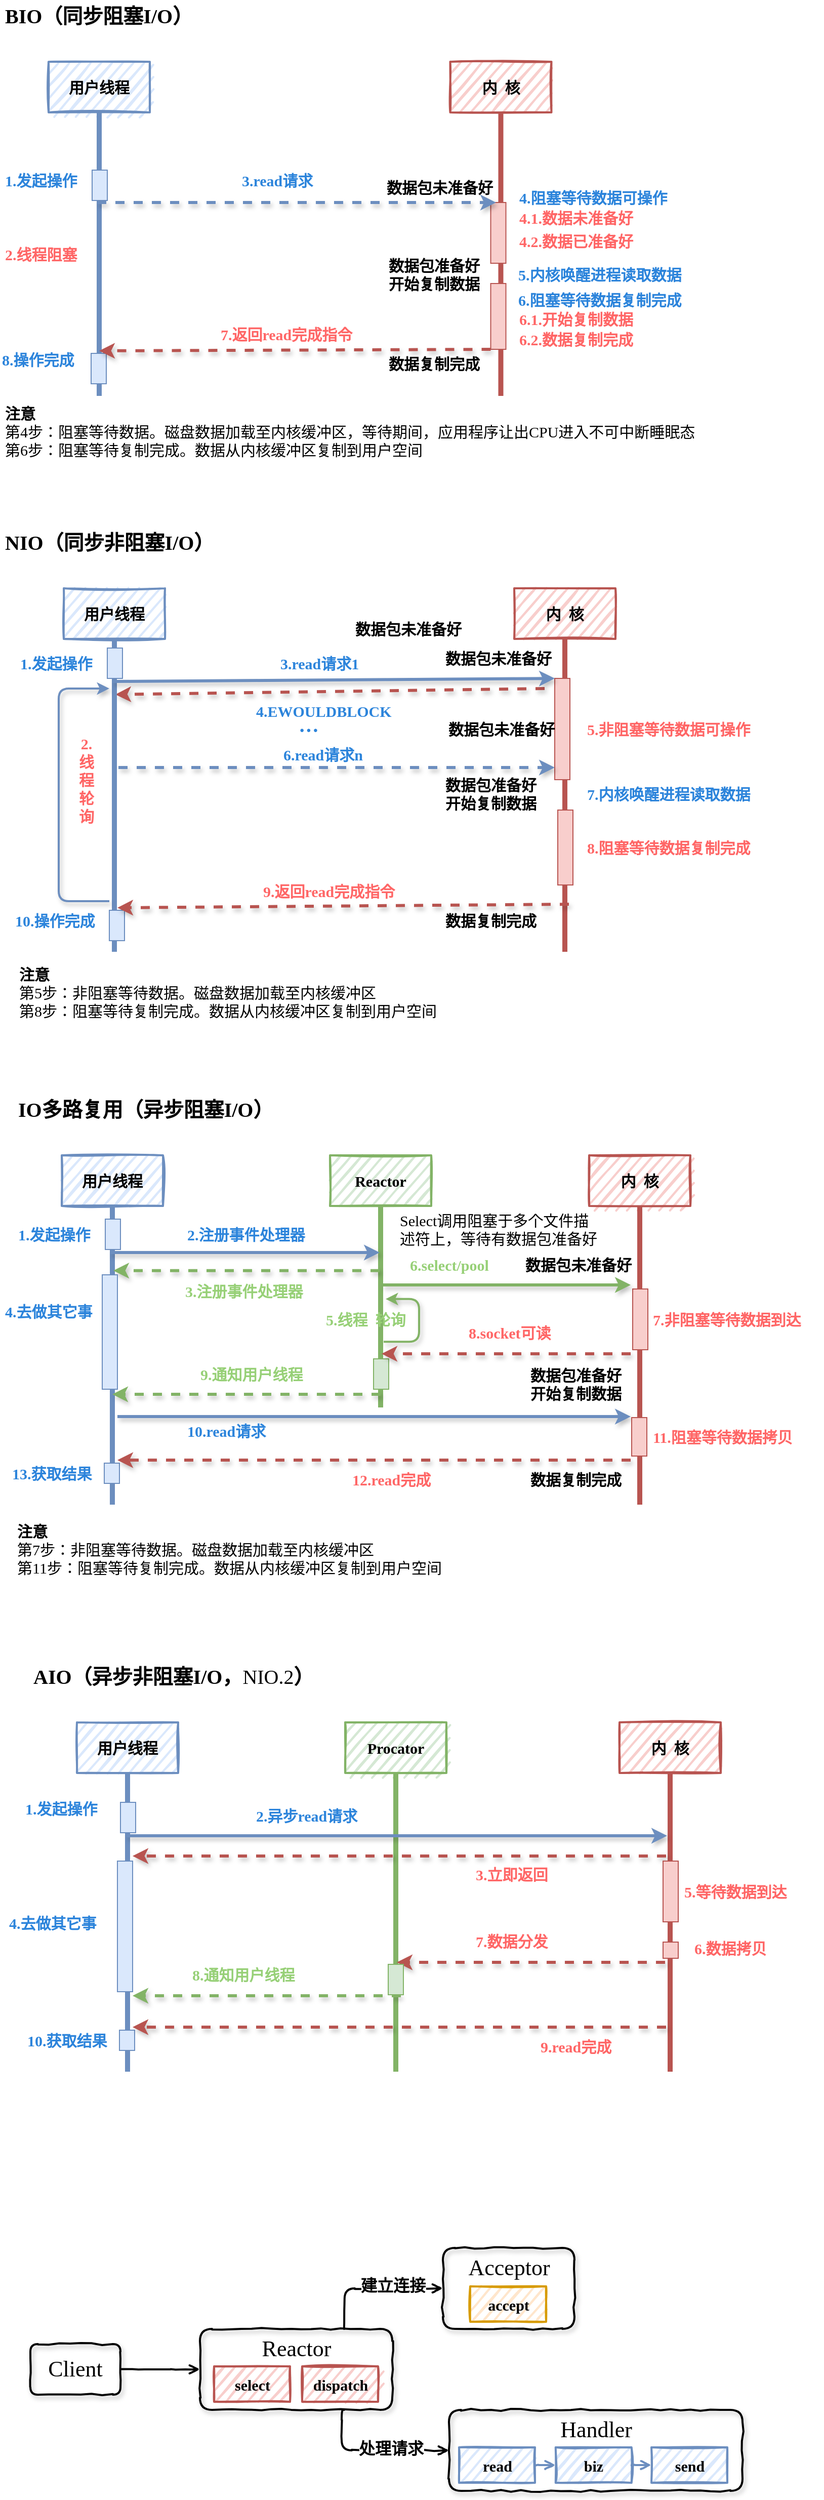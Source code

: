 <mxfile version="13.9.9" type="device"><diagram id="Cq_gNLRy-bl6J_tDuZPr" name="第 1 页"><mxGraphModel dx="1422" dy="822" grid="1" gridSize="10" guides="1" tooltips="1" connect="1" arrows="1" fold="1" page="1" pageScale="1" pageWidth="827" pageHeight="1169" math="0" shadow="0"><root><mxCell id="0"/><mxCell id="1" parent="0"/><mxCell id="unpY3wu0v5UBaiN2TQlh-24" value="Reactor" style="rounded=1;whiteSpace=wrap;html=1;shadow=1;labelBackgroundColor=none;comic=1;strokeWidth=2;fontFamily=Comic Sans MS;fontSize=22;verticalAlign=top;fillColor=none;" vertex="1" parent="1"><mxGeometry x="207.5" y="2340" width="190" height="80" as="geometry"/></mxCell><mxCell id="EQpKi8PujnHJKtlOPX6t-1" value="" style="group" parent="1" vertex="1" connectable="0"><mxGeometry x="13" y="1680" width="791" height="406" as="geometry"/></mxCell><mxCell id="EQpKi8PujnHJKtlOPX6t-2" value="&lt;b style=&quot;font-size: 15px&quot;&gt;用户线程&lt;/b&gt;" style="whiteSpace=wrap;html=1;fontFamily=Comic Sans MS;fontSize=15;strokeWidth=2;fillColor=#dae8fc;sketch=1;fillWeight=2;hachureGap=8;fillStyle=auto;strokeColor=#6c8ebf;" parent="EQpKi8PujnHJKtlOPX6t-1" vertex="1"><mxGeometry x="73" y="61" width="100" height="50" as="geometry"/></mxCell><mxCell id="EQpKi8PujnHJKtlOPX6t-3" value="&lt;b style=&quot;font-size: 15px&quot;&gt;Procator&lt;/b&gt;" style="whiteSpace=wrap;html=1;fontFamily=Comic Sans MS;fontSize=15;strokeWidth=2;fillColor=#d5e8d4;sketch=1;fillWeight=2;hachureGap=8;fillStyle=auto;strokeColor=#82b366;" parent="EQpKi8PujnHJKtlOPX6t-1" vertex="1"><mxGeometry x="338" y="61" width="100" height="50" as="geometry"/></mxCell><mxCell id="EQpKi8PujnHJKtlOPX6t-4" value="" style="line;strokeWidth=5;direction=south;html=1;labelBackgroundColor=none;fillColor=#dae8fc;fontFamily=Comic Sans MS;fontSize=17;align=left;strokeColor=#6c8ebf;" parent="EQpKi8PujnHJKtlOPX6t-1" vertex="1"><mxGeometry x="118" y="111" width="10" height="295" as="geometry"/></mxCell><mxCell id="EQpKi8PujnHJKtlOPX6t-5" value="" style="line;strokeWidth=5;direction=south;html=1;labelBackgroundColor=none;fillColor=#d5e8d4;fontFamily=Comic Sans MS;fontSize=17;align=left;strokeColor=#82b366;" parent="EQpKi8PujnHJKtlOPX6t-1" vertex="1"><mxGeometry x="383" y="111" width="10" height="295" as="geometry"/></mxCell><mxCell id="EQpKi8PujnHJKtlOPX6t-6" value="" style="rounded=0;whiteSpace=wrap;html=1;labelBackgroundColor=none;fillColor=#dae8fc;fontFamily=Lucida Console;fontSize=17;align=center;strokeColor=#6c8ebf;fontStyle=1" parent="EQpKi8PujnHJKtlOPX6t-1" vertex="1"><mxGeometry x="115" y="365" width="15" height="20" as="geometry"/></mxCell><mxCell id="EQpKi8PujnHJKtlOPX6t-7" value="2.异步read请求" style="text;html=1;align=left;verticalAlign=middle;resizable=0;points=[];autosize=1;fontSize=15;fontFamily=Comic Sans MS;fontStyle=1;rotation=0;fontColor=#2C84DB;" parent="EQpKi8PujnHJKtlOPX6t-1" vertex="1"><mxGeometry x="248" y="143" width="120" height="20" as="geometry"/></mxCell><mxCell id="EQpKi8PujnHJKtlOPX6t-8" value="9.read完成" style="text;html=1;align=left;verticalAlign=middle;resizable=0;points=[];autosize=1;fontSize=15;fontFamily=Comic Sans MS;fontStyle=1;rotation=0;fontColor=#FF6666;" parent="EQpKi8PujnHJKtlOPX6t-1" vertex="1"><mxGeometry x="529" y="371" width="90" height="20" as="geometry"/></mxCell><mxCell id="EQpKi8PujnHJKtlOPX6t-9" value="10.获取结果" style="text;html=1;align=left;verticalAlign=middle;resizable=0;points=[];autosize=1;fontSize=15;fontFamily=Comic Sans MS;fontStyle=1;rotation=0;fontColor=#2C84DB;" parent="EQpKi8PujnHJKtlOPX6t-1" vertex="1"><mxGeometry x="22" y="365" width="100" height="20" as="geometry"/></mxCell><mxCell id="EQpKi8PujnHJKtlOPX6t-10" value="AIO（异步非阻塞I/O，&lt;span style=&quot;font-weight: normal&quot;&gt;NIO.2&lt;/span&gt;）" style="text;html=1;align=left;verticalAlign=middle;resizable=0;points=[];autosize=1;fontSize=20;fontFamily=Comic Sans MS;fontStyle=1;rotation=0;" parent="EQpKi8PujnHJKtlOPX6t-1" vertex="1"><mxGeometry x="28" width="310" height="30" as="geometry"/></mxCell><mxCell id="EQpKi8PujnHJKtlOPX6t-11" value="&lt;b style=&quot;font-size: 15px&quot;&gt;内&amp;nbsp; 核&lt;/b&gt;" style="whiteSpace=wrap;html=1;fontFamily=Comic Sans MS;fontSize=15;strokeWidth=2;fillColor=#f8cecc;sketch=1;fillWeight=2;hachureGap=8;fillStyle=auto;strokeColor=#b85450;" parent="EQpKi8PujnHJKtlOPX6t-1" vertex="1"><mxGeometry x="609" y="61" width="100" height="50" as="geometry"/></mxCell><mxCell id="EQpKi8PujnHJKtlOPX6t-12" value="" style="line;strokeWidth=5;direction=south;html=1;labelBackgroundColor=none;fillColor=#f8cecc;fontFamily=Comic Sans MS;fontSize=17;align=left;strokeColor=#b85450;" parent="EQpKi8PujnHJKtlOPX6t-1" vertex="1"><mxGeometry x="654" y="111" width="10" height="295" as="geometry"/></mxCell><mxCell id="EQpKi8PujnHJKtlOPX6t-13" value="" style="endArrow=classic;html=1;shadow=1;dashed=1;strokeWidth=3;fontFamily=Lucida Console;fontSize=17;fontColor=#97D077;entryX=0.75;entryY=0.5;entryDx=0;entryDy=0;entryPerimeter=0;fillColor=#f8cecc;strokeColor=#b85450;align=center;fontStyle=1" parent="EQpKi8PujnHJKtlOPX6t-1" edge="1"><mxGeometry width="50" height="50" relative="1" as="geometry"><mxPoint x="655" y="362" as="sourcePoint"/><mxPoint x="128" y="362" as="targetPoint"/></mxGeometry></mxCell><mxCell id="EQpKi8PujnHJKtlOPX6t-14" value="6.数据拷贝" style="text;html=1;align=left;verticalAlign=middle;resizable=0;points=[];autosize=1;fontSize=15;fontFamily=Comic Sans MS;fontStyle=1;rotation=0;fontColor=#FF6666;" parent="EQpKi8PujnHJKtlOPX6t-1" vertex="1"><mxGeometry x="681" y="274" width="90" height="20" as="geometry"/></mxCell><mxCell id="EQpKi8PujnHJKtlOPX6t-15" value="" style="rounded=0;whiteSpace=wrap;html=1;labelBackgroundColor=none;fillColor=#dae8fc;fontFamily=Lucida Console;fontSize=17;align=center;strokeColor=#6c8ebf;fontStyle=1" parent="EQpKi8PujnHJKtlOPX6t-1" vertex="1"><mxGeometry x="113" y="198" width="15" height="129" as="geometry"/></mxCell><mxCell id="EQpKi8PujnHJKtlOPX6t-16" value="4.去做其它事" style="text;html=1;align=left;verticalAlign=middle;resizable=0;points=[];autosize=1;fontSize=15;fontFamily=Comic Sans MS;fontStyle=1;rotation=0;fontColor=#2C84DB;" parent="EQpKi8PujnHJKtlOPX6t-1" vertex="1"><mxGeometry x="4" y="248.5" width="110" height="20" as="geometry"/></mxCell><mxCell id="EQpKi8PujnHJKtlOPX6t-17" value="" style="endArrow=classic;html=1;shadow=1;strokeWidth=3;fontFamily=Lucida Console;fontSize=17;fontColor=#97D077;fillColor=#dae8fc;strokeColor=#6c8ebf;align=center;fontStyle=1" parent="EQpKi8PujnHJKtlOPX6t-1" edge="1"><mxGeometry width="50" height="50" relative="1" as="geometry"><mxPoint x="122" y="173" as="sourcePoint"/><mxPoint x="656" y="173" as="targetPoint"/></mxGeometry></mxCell><mxCell id="EQpKi8PujnHJKtlOPX6t-18" value="" style="endArrow=classic;html=1;shadow=1;dashed=1;strokeWidth=3;fontFamily=Lucida Console;fontSize=17;fontColor=#97D077;entryX=0.75;entryY=0.5;entryDx=0;entryDy=0;entryPerimeter=0;fillColor=#f8cecc;strokeColor=#b85450;align=center;fontStyle=1" parent="EQpKi8PujnHJKtlOPX6t-1" edge="1"><mxGeometry width="50" height="50" relative="1" as="geometry"><mxPoint x="655" y="193" as="sourcePoint"/><mxPoint x="128" y="193" as="targetPoint"/></mxGeometry></mxCell><mxCell id="EQpKi8PujnHJKtlOPX6t-19" value="" style="endArrow=classic;html=1;shadow=1;dashed=1;strokeWidth=3;fontFamily=Lucida Console;fontSize=17;fontColor=#97D077;entryX=0.75;entryY=0.5;entryDx=0;entryDy=0;entryPerimeter=0;exitX=0.75;exitY=0.5;exitDx=0;exitDy=0;exitPerimeter=0;fillColor=#d5e8d4;strokeColor=#82b366;align=center;fontStyle=1" parent="EQpKi8PujnHJKtlOPX6t-1" edge="1"><mxGeometry width="50" height="50" relative="1" as="geometry"><mxPoint x="393" y="331" as="sourcePoint"/><mxPoint x="128" y="331" as="targetPoint"/></mxGeometry></mxCell><mxCell id="EQpKi8PujnHJKtlOPX6t-20" value="" style="endArrow=classic;html=1;shadow=1;dashed=1;strokeWidth=3;fontFamily=Lucida Console;fontSize=17;fontColor=#97D077;entryX=0.75;entryY=0.5;entryDx=0;entryDy=0;entryPerimeter=0;exitX=0.75;exitY=0.5;exitDx=0;exitDy=0;exitPerimeter=0;fillColor=#f8cecc;strokeColor=#b85450;align=center;fontStyle=1" parent="EQpKi8PujnHJKtlOPX6t-1" edge="1"><mxGeometry width="50" height="50" relative="1" as="geometry"><mxPoint x="654" y="298" as="sourcePoint"/><mxPoint x="389" y="298" as="targetPoint"/></mxGeometry></mxCell><mxCell id="EQpKi8PujnHJKtlOPX6t-21" value="" style="rounded=0;whiteSpace=wrap;html=1;labelBackgroundColor=none;fillColor=#d5e8d4;fontFamily=Lucida Console;fontSize=17;align=center;strokeColor=#82b366;fontStyle=1" parent="EQpKi8PujnHJKtlOPX6t-1" vertex="1"><mxGeometry x="380.5" y="300" width="15" height="30" as="geometry"/></mxCell><mxCell id="EQpKi8PujnHJKtlOPX6t-22" value="" style="rounded=0;whiteSpace=wrap;html=1;labelBackgroundColor=none;fillColor=#dae8fc;fontFamily=Lucida Console;fontSize=17;align=center;strokeColor=#6c8ebf;fontStyle=1" parent="EQpKi8PujnHJKtlOPX6t-1" vertex="1"><mxGeometry x="116" y="140" width="15" height="30" as="geometry"/></mxCell><mxCell id="EQpKi8PujnHJKtlOPX6t-23" value="1.发起操作" style="text;html=1;align=left;verticalAlign=middle;resizable=0;points=[];autosize=1;fontSize=15;fontFamily=Comic Sans MS;fontStyle=1;rotation=0;fontColor=#2C84DB;" parent="EQpKi8PujnHJKtlOPX6t-1" vertex="1"><mxGeometry x="20" y="136" width="90" height="20" as="geometry"/></mxCell><mxCell id="EQpKi8PujnHJKtlOPX6t-24" value="" style="rounded=0;whiteSpace=wrap;html=1;labelBackgroundColor=none;fillColor=#f8cecc;fontFamily=Lucida Console;fontSize=17;align=center;strokeColor=#b85450;fontStyle=1" parent="EQpKi8PujnHJKtlOPX6t-1" vertex="1"><mxGeometry x="652" y="198" width="15" height="60" as="geometry"/></mxCell><mxCell id="EQpKi8PujnHJKtlOPX6t-25" value="" style="rounded=0;whiteSpace=wrap;html=1;labelBackgroundColor=none;fillColor=#f8cecc;fontFamily=Lucida Console;fontSize=17;align=center;strokeColor=#b85450;fontStyle=1" parent="EQpKi8PujnHJKtlOPX6t-1" vertex="1"><mxGeometry x="652" y="278" width="15" height="16" as="geometry"/></mxCell><mxCell id="EQpKi8PujnHJKtlOPX6t-26" value="5.等待数据到达" style="text;html=1;align=left;verticalAlign=middle;resizable=0;points=[];autosize=1;fontSize=15;fontFamily=Comic Sans MS;fontStyle=1;rotation=0;fontColor=#FF6666;" parent="EQpKi8PujnHJKtlOPX6t-1" vertex="1"><mxGeometry x="671" y="218" width="120" height="20" as="geometry"/></mxCell><mxCell id="EQpKi8PujnHJKtlOPX6t-27" value="8.通知用户线程" style="text;html=1;align=left;verticalAlign=middle;resizable=0;points=[];autosize=1;fontSize=15;fontFamily=Comic Sans MS;fontStyle=1;rotation=0;fontColor=#97D077;" parent="EQpKi8PujnHJKtlOPX6t-1" vertex="1"><mxGeometry x="185" y="300" width="120" height="20" as="geometry"/></mxCell><mxCell id="EQpKi8PujnHJKtlOPX6t-28" value="7.数据分发" style="text;html=1;align=left;verticalAlign=middle;resizable=0;points=[];autosize=1;fontSize=15;fontFamily=Comic Sans MS;fontStyle=1;rotation=0;fontColor=#FF6666;" parent="EQpKi8PujnHJKtlOPX6t-1" vertex="1"><mxGeometry x="465" y="267" width="90" height="20" as="geometry"/></mxCell><mxCell id="EQpKi8PujnHJKtlOPX6t-29" value="3.立即返回" style="text;html=1;align=left;verticalAlign=middle;resizable=0;points=[];autosize=1;fontSize=15;fontFamily=Comic Sans MS;fontStyle=1;rotation=0;fontColor=#FF6666;" parent="EQpKi8PujnHJKtlOPX6t-1" vertex="1"><mxGeometry x="465" y="201" width="90" height="20" as="geometry"/></mxCell><mxCell id="EQpKi8PujnHJKtlOPX6t-30" value="" style="group" parent="1" vertex="1" connectable="0"><mxGeometry x="10" y="40" width="703" height="456" as="geometry"/></mxCell><mxCell id="EQpKi8PujnHJKtlOPX6t-31" value="&lt;b style=&quot;font-size: 15px&quot;&gt;用户线程&lt;/b&gt;" style="whiteSpace=wrap;html=1;fontFamily=Comic Sans MS;fontSize=15;strokeWidth=2;fillColor=#dae8fc;sketch=1;fillWeight=2;hachureGap=8;fillStyle=auto;strokeColor=#6c8ebf;" parent="EQpKi8PujnHJKtlOPX6t-30" vertex="1"><mxGeometry x="48" y="61" width="100" height="50" as="geometry"/></mxCell><mxCell id="EQpKi8PujnHJKtlOPX6t-32" value="&lt;b style=&quot;font-size: 15px&quot;&gt;内&amp;nbsp; 核&lt;/b&gt;" style="whiteSpace=wrap;html=1;fontFamily=Comic Sans MS;fontSize=15;strokeWidth=2;fillColor=#f8cecc;sketch=1;fillWeight=2;hachureGap=8;fillStyle=auto;strokeColor=#b85450;" parent="EQpKi8PujnHJKtlOPX6t-30" vertex="1"><mxGeometry x="444.75" y="61" width="100" height="50" as="geometry"/></mxCell><mxCell id="EQpKi8PujnHJKtlOPX6t-33" value="" style="line;strokeWidth=5;direction=south;html=1;labelBackgroundColor=none;fillColor=#dae8fc;fontFamily=Comic Sans MS;fontSize=17;align=left;strokeColor=#6c8ebf;" parent="EQpKi8PujnHJKtlOPX6t-30" vertex="1"><mxGeometry x="93" y="111" width="10" height="280" as="geometry"/></mxCell><mxCell id="EQpKi8PujnHJKtlOPX6t-34" value="" style="line;strokeWidth=5;direction=south;html=1;labelBackgroundColor=none;fillColor=#f8cecc;fontFamily=Comic Sans MS;fontSize=17;align=left;strokeColor=#b85450;" parent="EQpKi8PujnHJKtlOPX6t-30" vertex="1"><mxGeometry x="489.75" y="111" width="10" height="280" as="geometry"/></mxCell><mxCell id="EQpKi8PujnHJKtlOPX6t-35" value="" style="rounded=0;whiteSpace=wrap;html=1;labelBackgroundColor=none;fillColor=#dae8fc;fontFamily=Lucida Console;fontSize=17;align=center;strokeColor=#6c8ebf;fontStyle=1" parent="EQpKi8PujnHJKtlOPX6t-30" vertex="1"><mxGeometry x="91" y="168" width="15" height="30" as="geometry"/></mxCell><mxCell id="EQpKi8PujnHJKtlOPX6t-36" value="" style="rounded=0;whiteSpace=wrap;html=1;labelBackgroundColor=none;fillColor=#f8cecc;fontFamily=Lucida Console;fontSize=17;align=center;strokeColor=#b85450;fontStyle=1" parent="EQpKi8PujnHJKtlOPX6t-30" vertex="1"><mxGeometry x="484.75" y="200" width="15" height="60" as="geometry"/></mxCell><mxCell id="EQpKi8PujnHJKtlOPX6t-37" value="" style="endArrow=classic;html=1;shadow=1;dashed=1;strokeWidth=3;fontFamily=Lucida Console;fontSize=17;fontColor=#97D077;fillColor=#dae8fc;strokeColor=#6c8ebf;align=center;fontStyle=1;" parent="EQpKi8PujnHJKtlOPX6t-30" edge="1"><mxGeometry x="3" width="50" height="50" as="geometry"><mxPoint x="96" y="200" as="sourcePoint"/><mxPoint x="490" y="200" as="targetPoint"/></mxGeometry></mxCell><mxCell id="EQpKi8PujnHJKtlOPX6t-38" value="" style="rounded=0;whiteSpace=wrap;html=1;labelBackgroundColor=none;fillColor=#f8cecc;fontFamily=Lucida Console;fontSize=17;align=center;strokeColor=#b85450;fontStyle=1" parent="EQpKi8PujnHJKtlOPX6t-30" vertex="1"><mxGeometry x="484.75" y="280" width="15" height="65" as="geometry"/></mxCell><mxCell id="EQpKi8PujnHJKtlOPX6t-39" value="" style="rounded=0;whiteSpace=wrap;html=1;labelBackgroundColor=none;fillColor=#dae8fc;fontFamily=Lucida Console;fontSize=17;align=center;strokeColor=#6c8ebf;fontStyle=1" parent="EQpKi8PujnHJKtlOPX6t-30" vertex="1"><mxGeometry x="90" y="349" width="15" height="30" as="geometry"/></mxCell><mxCell id="EQpKi8PujnHJKtlOPX6t-40" value="" style="endArrow=classic;html=1;shadow=1;dashed=1;strokeWidth=3;fontFamily=Lucida Console;fontSize=17;fontColor=#97D077;entryX=0.75;entryY=0.5;entryDx=0;entryDy=0;entryPerimeter=0;fillColor=#f8cecc;strokeColor=#b85450;align=center;fontStyle=1;exitX=0;exitY=1;exitDx=0;exitDy=0;" parent="EQpKi8PujnHJKtlOPX6t-30" source="EQpKi8PujnHJKtlOPX6t-38" edge="1"><mxGeometry x="3" width="50" height="50" as="geometry"><mxPoint x="485" y="347" as="sourcePoint"/><mxPoint x="98" y="346.5" as="targetPoint"/></mxGeometry></mxCell><mxCell id="EQpKi8PujnHJKtlOPX6t-41" value="3.read请求" style="text;html=1;align=left;verticalAlign=middle;resizable=0;points=[];autosize=1;fontSize=15;fontFamily=Comic Sans MS;fontStyle=1;rotation=0;fontColor=#2C84DB;" parent="EQpKi8PujnHJKtlOPX6t-30" vertex="1"><mxGeometry x="236.5" y="168" width="90" height="20" as="geometry"/></mxCell><mxCell id="EQpKi8PujnHJKtlOPX6t-42" value="7.返回read完成指令" style="text;html=1;align=left;verticalAlign=middle;resizable=0;points=[];autosize=1;fontSize=15;fontFamily=Comic Sans MS;fontStyle=1;rotation=0;fontColor=#FF6666;" parent="EQpKi8PujnHJKtlOPX6t-30" vertex="1"><mxGeometry x="216.12" y="320" width="150" height="20" as="geometry"/></mxCell><mxCell id="EQpKi8PujnHJKtlOPX6t-43" value="4.1.数据未准备好" style="text;html=1;align=left;verticalAlign=middle;resizable=0;points=[];autosize=1;fontSize=15;fontFamily=Comic Sans MS;fontStyle=1;rotation=0;fontColor=#FF6666;" parent="EQpKi8PujnHJKtlOPX6t-30" vertex="1"><mxGeometry x="510.5" y="205" width="140" height="20" as="geometry"/></mxCell><mxCell id="EQpKi8PujnHJKtlOPX6t-44" value="6.1.开始复制数据" style="text;html=1;align=left;verticalAlign=middle;resizable=0;points=[];autosize=1;fontSize=15;fontFamily=Comic Sans MS;fontStyle=1;rotation=0;fontColor=#FF6666;" parent="EQpKi8PujnHJKtlOPX6t-30" vertex="1"><mxGeometry x="510.5" y="305" width="140" height="20" as="geometry"/></mxCell><mxCell id="EQpKi8PujnHJKtlOPX6t-45" value="1.发起操作" style="text;html=1;align=left;verticalAlign=middle;resizable=0;points=[];autosize=1;fontSize=15;fontFamily=Comic Sans MS;fontStyle=1;rotation=0;fontColor=#2C84DB;" parent="EQpKi8PujnHJKtlOPX6t-30" vertex="1"><mxGeometry x="3" y="168" width="90" height="20" as="geometry"/></mxCell><mxCell id="EQpKi8PujnHJKtlOPX6t-46" value="2.线程阻塞" style="text;html=1;align=left;verticalAlign=middle;resizable=0;points=[];autosize=1;fontSize=15;fontFamily=Comic Sans MS;fontStyle=1;rotation=0;fontColor=#FF6666;" parent="EQpKi8PujnHJKtlOPX6t-30" vertex="1"><mxGeometry x="3" y="241" width="90" height="20" as="geometry"/></mxCell><mxCell id="EQpKi8PujnHJKtlOPX6t-47" value="8.操作完成" style="text;html=1;align=left;verticalAlign=middle;resizable=0;points=[];autosize=1;fontSize=15;fontFamily=Comic Sans MS;fontStyle=1;rotation=0;fontColor=#2C84DB;" parent="EQpKi8PujnHJKtlOPX6t-30" vertex="1"><mxGeometry y="345" width="90" height="20" as="geometry"/></mxCell><mxCell id="EQpKi8PujnHJKtlOPX6t-48" value="BIO（同步阻塞I/O）" style="text;html=1;align=left;verticalAlign=middle;resizable=0;points=[];autosize=1;fontSize=20;fontFamily=Comic Sans MS;fontStyle=1;rotation=0;" parent="EQpKi8PujnHJKtlOPX6t-30" vertex="1"><mxGeometry x="3" width="210" height="30" as="geometry"/></mxCell><mxCell id="EQpKi8PujnHJKtlOPX6t-49" value="4.2.数据已准备好" style="text;html=1;align=left;verticalAlign=middle;resizable=0;points=[];autosize=1;fontSize=15;fontFamily=Comic Sans MS;fontStyle=1;rotation=0;fontColor=#FF6666;" parent="EQpKi8PujnHJKtlOPX6t-30" vertex="1"><mxGeometry x="510.5" y="228" width="140" height="20" as="geometry"/></mxCell><mxCell id="EQpKi8PujnHJKtlOPX6t-50" value="6.2.数据复制完成" style="text;html=1;align=left;verticalAlign=middle;resizable=0;points=[];autosize=1;fontSize=15;fontFamily=Comic Sans MS;fontStyle=1;rotation=0;fontColor=#FF6666;" parent="EQpKi8PujnHJKtlOPX6t-30" vertex="1"><mxGeometry x="510.5" y="325" width="140" height="20" as="geometry"/></mxCell><mxCell id="EQpKi8PujnHJKtlOPX6t-51" value="4.阻塞等待数据可操作" style="text;html=1;align=left;verticalAlign=middle;resizable=0;points=[];autosize=1;fontSize=15;fontFamily=Comic Sans MS;fontStyle=1;rotation=0;fontColor=#2C84DB;" parent="EQpKi8PujnHJKtlOPX6t-30" vertex="1"><mxGeometry x="510.5" y="185" width="170" height="20" as="geometry"/></mxCell><mxCell id="EQpKi8PujnHJKtlOPX6t-52" value="5.内核唤醒进程读取数据" style="text;html=1;align=left;verticalAlign=middle;resizable=0;points=[];autosize=1;fontSize=15;fontFamily=Comic Sans MS;fontStyle=1;rotation=0;fontColor=#2C84DB;" parent="EQpKi8PujnHJKtlOPX6t-30" vertex="1"><mxGeometry x="509.75" y="261" width="180" height="20" as="geometry"/></mxCell><mxCell id="EQpKi8PujnHJKtlOPX6t-53" value="6.阻塞等待数据复制完成" style="text;html=1;align=left;verticalAlign=middle;resizable=0;points=[];autosize=1;fontSize=15;fontFamily=Comic Sans MS;fontStyle=1;rotation=0;fontColor=#2C84DB;" parent="EQpKi8PujnHJKtlOPX6t-30" vertex="1"><mxGeometry x="509.75" y="286" width="180" height="20" as="geometry"/></mxCell><mxCell id="EQpKi8PujnHJKtlOPX6t-54" value="注意&lt;br&gt;&lt;span style=&quot;font-weight: normal&quot;&gt;第4步：阻塞等待数据。磁盘数据加载至内核缓冲区，等待期间，应用程序让出CPU进入不可中断睡眠态&lt;/span&gt;&lt;br&gt;&lt;span style=&quot;font-weight: normal&quot;&gt;第6步：阻塞等待复制完成。数据从内核缓冲区复制到用户空间&lt;/span&gt;" style="text;html=1;align=left;verticalAlign=middle;resizable=0;points=[];autosize=1;fontSize=15;fontFamily=Comic Sans MS;fontStyle=1;rotation=0;" parent="EQpKi8PujnHJKtlOPX6t-30" vertex="1"><mxGeometry x="3" y="396" width="700" height="60" as="geometry"/></mxCell><mxCell id="EQpKi8PujnHJKtlOPX6t-55" value="数据包准备好&lt;br&gt;开始复制数据" style="text;html=1;align=left;verticalAlign=middle;resizable=0;points=[];autosize=1;fontSize=15;fontFamily=Comic Sans MS;fontStyle=1;rotation=0;" parent="EQpKi8PujnHJKtlOPX6t-30" vertex="1"><mxGeometry x="382" y="251" width="110" height="40" as="geometry"/></mxCell><mxCell id="EQpKi8PujnHJKtlOPX6t-56" value="数据包未准备好" style="text;html=1;align=left;verticalAlign=middle;resizable=0;points=[];autosize=1;fontSize=15;fontFamily=Comic Sans MS;fontStyle=1;rotation=0;" parent="EQpKi8PujnHJKtlOPX6t-30" vertex="1"><mxGeometry x="379.75" y="175" width="120" height="20" as="geometry"/></mxCell><mxCell id="EQpKi8PujnHJKtlOPX6t-57" value="数据复制完成" style="text;html=1;align=left;verticalAlign=middle;resizable=0;points=[];autosize=1;fontSize=15;fontFamily=Comic Sans MS;fontStyle=1;rotation=0;" parent="EQpKi8PujnHJKtlOPX6t-30" vertex="1"><mxGeometry x="382" y="349" width="110" height="20" as="geometry"/></mxCell><mxCell id="EQpKi8PujnHJKtlOPX6t-58" value="" style="group" parent="1" vertex="1" connectable="0"><mxGeometry x="13" y="560" width="755" height="490" as="geometry"/></mxCell><mxCell id="EQpKi8PujnHJKtlOPX6t-59" value="&lt;b style=&quot;font-size: 15px&quot;&gt;内&amp;nbsp; 核&lt;/b&gt;" style="whiteSpace=wrap;html=1;fontFamily=Comic Sans MS;fontSize=15;strokeWidth=2;fillColor=#f8cecc;sketch=1;fillWeight=2;hachureGap=8;fillStyle=auto;strokeColor=#b85450;" parent="EQpKi8PujnHJKtlOPX6t-58" vertex="1"><mxGeometry x="505" y="61" width="100" height="50" as="geometry"/></mxCell><mxCell id="EQpKi8PujnHJKtlOPX6t-60" value="" style="line;strokeWidth=5;direction=south;html=1;labelBackgroundColor=none;fillColor=#f8cecc;fontFamily=Comic Sans MS;fontSize=17;align=left;strokeColor=#b85450;" parent="EQpKi8PujnHJKtlOPX6t-58" vertex="1"><mxGeometry x="550" y="111" width="10" height="309" as="geometry"/></mxCell><mxCell id="EQpKi8PujnHJKtlOPX6t-61" value="" style="rounded=0;whiteSpace=wrap;html=1;labelBackgroundColor=none;fillColor=#f8cecc;fontFamily=Lucida Console;fontSize=17;align=center;strokeColor=#b85450;fontStyle=1" parent="EQpKi8PujnHJKtlOPX6t-58" vertex="1"><mxGeometry x="545" y="150" width="15" height="100" as="geometry"/></mxCell><mxCell id="EQpKi8PujnHJKtlOPX6t-62" value="" style="rounded=0;whiteSpace=wrap;html=1;labelBackgroundColor=none;fillColor=#f8cecc;fontFamily=Lucida Console;fontSize=17;align=center;strokeColor=#b85450;fontStyle=1" parent="EQpKi8PujnHJKtlOPX6t-58" vertex="1"><mxGeometry x="548" y="280" width="15" height="74" as="geometry"/></mxCell><mxCell id="EQpKi8PujnHJKtlOPX6t-63" value="5.非阻塞等待数据可操作" style="text;html=1;align=left;verticalAlign=middle;resizable=0;points=[];autosize=1;fontSize=15;fontFamily=Comic Sans MS;fontStyle=1;rotation=0;fontColor=#FF6666;" parent="EQpKi8PujnHJKtlOPX6t-58" vertex="1"><mxGeometry x="575" y="190" width="180" height="20" as="geometry"/></mxCell><mxCell id="EQpKi8PujnHJKtlOPX6t-64" value="8.阻塞等待数据复制完成" style="text;html=1;align=left;verticalAlign=middle;resizable=0;points=[];autosize=1;fontSize=15;fontFamily=Comic Sans MS;fontStyle=1;rotation=0;fontColor=#FF6666;" parent="EQpKi8PujnHJKtlOPX6t-58" vertex="1"><mxGeometry x="575" y="307" width="180" height="20" as="geometry"/></mxCell><mxCell id="EQpKi8PujnHJKtlOPX6t-65" value="" style="endArrow=classic;html=1;shadow=1;dashed=1;strokeWidth=3;fontFamily=Lucida Console;fontSize=17;fontColor=#97D077;fillColor=#f8cecc;strokeColor=#b85450;align=center;fontStyle=1;entryX=0.321;entryY=0.4;entryDx=0;entryDy=0;entryPerimeter=0;" parent="EQpKi8PujnHJKtlOPX6t-58" edge="1"><mxGeometry width="50" height="50" relative="1" as="geometry"><mxPoint x="535" y="160" as="sourcePoint"/><mxPoint x="111" y="165.88" as="targetPoint"/></mxGeometry></mxCell><mxCell id="EQpKi8PujnHJKtlOPX6t-66" value="&lt;b style=&quot;font-size: 15px&quot;&gt;用户线程&lt;/b&gt;" style="whiteSpace=wrap;html=1;fontFamily=Comic Sans MS;fontSize=15;strokeWidth=2;fillColor=#dae8fc;sketch=1;fillWeight=2;hachureGap=8;fillStyle=auto;strokeColor=#6c8ebf;" parent="EQpKi8PujnHJKtlOPX6t-58" vertex="1"><mxGeometry x="60" y="61" width="100" height="50" as="geometry"/></mxCell><mxCell id="EQpKi8PujnHJKtlOPX6t-67" value="" style="line;strokeWidth=5;direction=south;html=1;labelBackgroundColor=none;fillColor=#dae8fc;fontFamily=Comic Sans MS;fontSize=17;align=left;strokeColor=#6c8ebf;" parent="EQpKi8PujnHJKtlOPX6t-58" vertex="1"><mxGeometry x="105" y="111" width="10" height="309" as="geometry"/></mxCell><mxCell id="EQpKi8PujnHJKtlOPX6t-68" value="" style="rounded=0;whiteSpace=wrap;html=1;labelBackgroundColor=none;fillColor=#dae8fc;fontFamily=Lucida Console;fontSize=17;align=center;strokeColor=#6c8ebf;fontStyle=1" parent="EQpKi8PujnHJKtlOPX6t-58" vertex="1"><mxGeometry x="103" y="120" width="15" height="30" as="geometry"/></mxCell><mxCell id="EQpKi8PujnHJKtlOPX6t-69" value="" style="endArrow=classic;html=1;shadow=1;strokeWidth=3;fontFamily=Lucida Console;fontSize=17;fontColor=#97D077;fillColor=#dae8fc;strokeColor=#6c8ebf;align=center;fontStyle=1;entryX=0;entryY=0;entryDx=0;entryDy=0;" parent="EQpKi8PujnHJKtlOPX6t-58" target="EQpKi8PujnHJKtlOPX6t-61" edge="1"><mxGeometry x="15" y="-30" width="50" height="50" as="geometry"><mxPoint x="108" y="153" as="sourcePoint"/><mxPoint x="535" y="151" as="targetPoint"/></mxGeometry></mxCell><mxCell id="EQpKi8PujnHJKtlOPX6t-70" value="" style="rounded=0;whiteSpace=wrap;html=1;labelBackgroundColor=none;fillColor=#dae8fc;fontFamily=Lucida Console;fontSize=17;align=center;strokeColor=#6c8ebf;fontStyle=1" parent="EQpKi8PujnHJKtlOPX6t-58" vertex="1"><mxGeometry x="105" y="379" width="15" height="30" as="geometry"/></mxCell><mxCell id="EQpKi8PujnHJKtlOPX6t-71" value="" style="endArrow=classic;html=1;shadow=1;dashed=1;strokeWidth=3;fontFamily=Lucida Console;fontSize=17;fontColor=#97D077;entryX=0.75;entryY=0.5;entryDx=0;entryDy=0;entryPerimeter=0;fillColor=#f8cecc;strokeColor=#b85450;align=center;fontStyle=1" parent="EQpKi8PujnHJKtlOPX6t-58" edge="1"><mxGeometry x="18" y="43" width="50" height="50" as="geometry"><mxPoint x="559" y="373" as="sourcePoint"/><mxPoint x="113" y="376.5" as="targetPoint"/></mxGeometry></mxCell><mxCell id="EQpKi8PujnHJKtlOPX6t-72" value="3.read请求1" style="text;html=1;align=left;verticalAlign=middle;resizable=0;points=[];autosize=1;fontSize=15;fontFamily=Comic Sans MS;fontStyle=1;rotation=0;fontColor=#2C84DB;" parent="EQpKi8PujnHJKtlOPX6t-58" vertex="1"><mxGeometry x="271.5" y="125" width="100" height="20" as="geometry"/></mxCell><mxCell id="EQpKi8PujnHJKtlOPX6t-73" value="1.发起操作" style="text;html=1;align=left;verticalAlign=middle;resizable=0;points=[];autosize=1;fontSize=15;fontFamily=Comic Sans MS;fontStyle=1;rotation=0;fontColor=#2C84DB;" parent="EQpKi8PujnHJKtlOPX6t-58" vertex="1"><mxGeometry x="15" y="125" width="90" height="20" as="geometry"/></mxCell><mxCell id="EQpKi8PujnHJKtlOPX6t-74" value="2.&lt;br&gt;线&lt;br&gt;程&lt;br&gt;轮&lt;br&gt;询" style="text;html=1;align=center;verticalAlign=middle;resizable=0;points=[];autosize=1;fontSize=15;fontFamily=Comic Sans MS;fontStyle=1;rotation=0;fontColor=#FF6666;" parent="EQpKi8PujnHJKtlOPX6t-58" vertex="1"><mxGeometry x="66.88" y="200" width="30" height="100" as="geometry"/></mxCell><mxCell id="EQpKi8PujnHJKtlOPX6t-75" value="10.操作完成" style="text;html=1;align=left;verticalAlign=middle;resizable=0;points=[];autosize=1;fontSize=15;fontFamily=Comic Sans MS;fontStyle=1;rotation=0;fontColor=#2C84DB;" parent="EQpKi8PujnHJKtlOPX6t-58" vertex="1"><mxGeometry x="10" y="379" width="100" height="20" as="geometry"/></mxCell><mxCell id="EQpKi8PujnHJKtlOPX6t-76" value="NIO（同步非阻塞I/O）" style="text;html=1;align=left;verticalAlign=middle;resizable=0;points=[];autosize=1;fontSize=20;fontFamily=Comic Sans MS;fontStyle=1;rotation=0;" parent="EQpKi8PujnHJKtlOPX6t-58" vertex="1"><mxGeometry width="240" height="30" as="geometry"/></mxCell><mxCell id="EQpKi8PujnHJKtlOPX6t-77" value="" style="edgeStyle=elbowEdgeStyle;elbow=horizontal;endArrow=classic;html=1;shadow=1;strokeWidth=2;fontFamily=Lucida Console;fontSize=17;fontColor=#2C84DB;align=center;fillColor=#dae8fc;strokeColor=#6c8ebf;" parent="EQpKi8PujnHJKtlOPX6t-58" edge="1"><mxGeometry x="28" y="43" width="50" height="50" as="geometry"><mxPoint x="105" y="370" as="sourcePoint"/><mxPoint x="105" y="160" as="targetPoint"/><Array as="points"><mxPoint x="55" y="230"/><mxPoint x="158" y="303"/></Array></mxGeometry></mxCell><mxCell id="EQpKi8PujnHJKtlOPX6t-78" value="4.EWOULDBLOCK" style="text;html=1;align=left;verticalAlign=middle;resizable=0;points=[];autosize=1;fontSize=15;fontFamily=Comic Sans MS;fontStyle=1;rotation=0;fontColor=#2C84DB;" parent="EQpKi8PujnHJKtlOPX6t-58" vertex="1"><mxGeometry x="247.88" y="172" width="150" height="20" as="geometry"/></mxCell><mxCell id="EQpKi8PujnHJKtlOPX6t-79" value="&lt;font style=&quot;font-size: 20px&quot;&gt;···&lt;/font&gt;" style="text;html=1;align=left;verticalAlign=middle;resizable=0;points=[];autosize=1;fontSize=15;fontFamily=Comic Sans MS;fontStyle=1;rotation=0;fontColor=#2C84DB;" parent="EQpKi8PujnHJKtlOPX6t-58" vertex="1"><mxGeometry x="290" y="185" width="50" height="30" as="geometry"/></mxCell><mxCell id="EQpKi8PujnHJKtlOPX6t-80" value="数据包未准备好" style="text;html=1;align=left;verticalAlign=middle;resizable=0;points=[];autosize=1;fontSize=15;fontFamily=Comic Sans MS;fontStyle=1;rotation=0;" parent="EQpKi8PujnHJKtlOPX6t-58" vertex="1"><mxGeometry x="346.38" y="91" width="120" height="20" as="geometry"/></mxCell><mxCell id="EQpKi8PujnHJKtlOPX6t-81" value="" style="endArrow=classic;html=1;shadow=1;strokeWidth=3;fontFamily=Lucida Console;fontSize=17;fontColor=#97D077;exitX=0.75;exitY=0.5;exitDx=0;exitDy=0;exitPerimeter=0;fillColor=#dae8fc;strokeColor=#6c8ebf;align=center;fontStyle=1;dashed=1;" parent="EQpKi8PujnHJKtlOPX6t-58" edge="1"><mxGeometry x="19" y="-75.75" width="50" height="50" as="geometry"><mxPoint x="114" y="238" as="sourcePoint"/><mxPoint x="545" y="238" as="targetPoint"/></mxGeometry></mxCell><mxCell id="EQpKi8PujnHJKtlOPX6t-82" value="6.read请求n" style="text;html=1;align=left;verticalAlign=middle;resizable=0;points=[];autosize=1;fontSize=15;fontFamily=Comic Sans MS;fontStyle=1;rotation=0;fontColor=#2C84DB;" parent="EQpKi8PujnHJKtlOPX6t-58" vertex="1"><mxGeometry x="275" y="215" width="100" height="20" as="geometry"/></mxCell><mxCell id="EQpKi8PujnHJKtlOPX6t-83" value="数据包准备好&lt;br&gt;开始复制数据" style="text;html=1;align=left;verticalAlign=middle;resizable=0;points=[];autosize=1;fontSize=15;fontFamily=Comic Sans MS;fontStyle=1;rotation=0;" parent="EQpKi8PujnHJKtlOPX6t-58" vertex="1"><mxGeometry x="435" y="244" width="110" height="40" as="geometry"/></mxCell><mxCell id="EQpKi8PujnHJKtlOPX6t-84" value="数据包未准备好" style="text;html=1;align=left;verticalAlign=middle;resizable=0;points=[];autosize=1;fontSize=15;fontFamily=Comic Sans MS;fontStyle=1;rotation=0;" parent="EQpKi8PujnHJKtlOPX6t-58" vertex="1"><mxGeometry x="435" y="120" width="120" height="20" as="geometry"/></mxCell><mxCell id="EQpKi8PujnHJKtlOPX6t-85" value="数据包未准备好" style="text;html=1;align=left;verticalAlign=middle;resizable=0;points=[];autosize=1;fontSize=15;fontFamily=Comic Sans MS;fontStyle=1;rotation=0;" parent="EQpKi8PujnHJKtlOPX6t-58" vertex="1"><mxGeometry x="438.38" y="190" width="120" height="20" as="geometry"/></mxCell><mxCell id="EQpKi8PujnHJKtlOPX6t-86" value="数据复制完成" style="text;html=1;align=left;verticalAlign=middle;resizable=0;points=[];autosize=1;fontSize=15;fontFamily=Comic Sans MS;fontStyle=1;rotation=0;" parent="EQpKi8PujnHJKtlOPX6t-58" vertex="1"><mxGeometry x="435" y="379" width="110" height="20" as="geometry"/></mxCell><mxCell id="EQpKi8PujnHJKtlOPX6t-87" value="7.内核唤醒进程读取数据" style="text;html=1;align=left;verticalAlign=middle;resizable=0;points=[];autosize=1;fontSize=15;fontFamily=Comic Sans MS;fontStyle=1;rotation=0;fontColor=#2C84DB;" parent="EQpKi8PujnHJKtlOPX6t-58" vertex="1"><mxGeometry x="575" y="254" width="180" height="20" as="geometry"/></mxCell><mxCell id="EQpKi8PujnHJKtlOPX6t-88" value="9.返回read完成指令" style="text;html=1;align=left;verticalAlign=middle;resizable=0;points=[];autosize=1;fontSize=15;fontFamily=Comic Sans MS;fontStyle=1;rotation=0;fontColor=#FF6666;" parent="EQpKi8PujnHJKtlOPX6t-58" vertex="1"><mxGeometry x="255.25" y="350" width="150" height="20" as="geometry"/></mxCell><mxCell id="EQpKi8PujnHJKtlOPX6t-89" value="注意&lt;br&gt;&lt;span style=&quot;font-weight: normal&quot;&gt;第5步：非阻塞等待数据。磁盘数据加载至内核缓冲区&lt;/span&gt;&lt;br&gt;&lt;span style=&quot;font-weight: normal&quot;&gt;第8步：阻塞等待复制完成。数据从内核缓冲区复制到用户空间&lt;/span&gt;" style="text;html=1;align=left;verticalAlign=middle;resizable=0;points=[];autosize=1;fontSize=15;fontFamily=Comic Sans MS;fontStyle=1;rotation=0;" parent="EQpKi8PujnHJKtlOPX6t-58" vertex="1"><mxGeometry x="14" y="430" width="430" height="60" as="geometry"/></mxCell><mxCell id="EQpKi8PujnHJKtlOPX6t-92" value="&lt;b style=&quot;font-size: 15px&quot;&gt;用户线程&lt;/b&gt;" style="whiteSpace=wrap;html=1;fontFamily=Comic Sans MS;fontSize=15;strokeWidth=2;fillColor=#dae8fc;sketch=1;fillWeight=2;hachureGap=8;fillStyle=auto;strokeColor=#6c8ebf;" parent="1" vertex="1"><mxGeometry x="71" y="1181" width="100" height="50" as="geometry"/></mxCell><mxCell id="EQpKi8PujnHJKtlOPX6t-93" value="&lt;b style=&quot;font-size: 15px&quot;&gt;Reactor&lt;/b&gt;" style="whiteSpace=wrap;html=1;fontFamily=Comic Sans MS;fontSize=15;strokeWidth=2;fillColor=#d5e8d4;sketch=1;fillWeight=2;hachureGap=8;fillStyle=auto;strokeColor=#82b366;" parent="1" vertex="1"><mxGeometry x="336" y="1181" width="100" height="50" as="geometry"/></mxCell><mxCell id="EQpKi8PujnHJKtlOPX6t-94" value="" style="line;strokeWidth=5;direction=south;html=1;labelBackgroundColor=none;fillColor=#dae8fc;fontFamily=Comic Sans MS;fontSize=17;align=left;strokeColor=#6c8ebf;" parent="1" vertex="1"><mxGeometry x="116" y="1231" width="10" height="295" as="geometry"/></mxCell><mxCell id="EQpKi8PujnHJKtlOPX6t-95" value="" style="line;strokeWidth=5;direction=south;html=1;labelBackgroundColor=none;fillColor=#d5e8d4;fontFamily=Comic Sans MS;fontSize=17;align=left;strokeColor=#82b366;" parent="1" vertex="1"><mxGeometry x="381" y="1231" width="10" height="199" as="geometry"/></mxCell><mxCell id="EQpKi8PujnHJKtlOPX6t-96" value="" style="rounded=0;whiteSpace=wrap;html=1;labelBackgroundColor=none;fillColor=#dae8fc;fontFamily=Lucida Console;fontSize=17;align=center;strokeColor=#6c8ebf;fontStyle=1" parent="1" vertex="1"><mxGeometry x="114" y="1244" width="15" height="30" as="geometry"/></mxCell><mxCell id="EQpKi8PujnHJKtlOPX6t-97" value="" style="endArrow=classic;html=1;shadow=1;strokeWidth=3;fontFamily=Lucida Console;fontSize=17;fontColor=#97D077;fillColor=#dae8fc;strokeColor=#6c8ebf;align=center;fontStyle=1;" parent="1" edge="1"><mxGeometry width="50" height="50" relative="1" as="geometry"><mxPoint x="119" y="1277" as="sourcePoint"/><mxPoint x="385" y="1277" as="targetPoint"/></mxGeometry></mxCell><mxCell id="EQpKi8PujnHJKtlOPX6t-98" value="" style="rounded=0;whiteSpace=wrap;html=1;labelBackgroundColor=none;fillColor=#d5e8d4;fontFamily=Lucida Console;fontSize=17;align=center;strokeColor=#82b366;fontStyle=1" parent="1" vertex="1"><mxGeometry x="379" y="1382" width="15" height="30" as="geometry"/></mxCell><mxCell id="EQpKi8PujnHJKtlOPX6t-99" value="" style="rounded=0;whiteSpace=wrap;html=1;labelBackgroundColor=none;fillColor=#dae8fc;fontFamily=Lucida Console;fontSize=17;align=center;strokeColor=#6c8ebf;fontStyle=1" parent="1" vertex="1"><mxGeometry x="113" y="1485" width="15" height="20" as="geometry"/></mxCell><mxCell id="EQpKi8PujnHJKtlOPX6t-100" value="" style="endArrow=classic;html=1;shadow=1;dashed=1;strokeWidth=3;fontFamily=Lucida Console;fontSize=17;fontColor=#97D077;entryX=0.75;entryY=0.5;entryDx=0;entryDy=0;entryPerimeter=0;exitX=0.75;exitY=0.5;exitDx=0;exitDy=0;exitPerimeter=0;fillColor=#d5e8d4;strokeColor=#82b366;align=center;fontStyle=1" parent="1" edge="1"><mxGeometry width="50" height="50" relative="1" as="geometry"><mxPoint x="386" y="1417" as="sourcePoint"/><mxPoint x="121" y="1417" as="targetPoint"/></mxGeometry></mxCell><mxCell id="EQpKi8PujnHJKtlOPX6t-101" value="2.注册事件处理器" style="text;html=1;align=left;verticalAlign=middle;resizable=0;points=[];autosize=1;fontSize=15;fontFamily=Comic Sans MS;fontStyle=1;rotation=0;fontColor=#2C84DB;" parent="1" vertex="1"><mxGeometry x="193" y="1249" width="140" height="20" as="geometry"/></mxCell><mxCell id="EQpKi8PujnHJKtlOPX6t-102" value="12.read完成" style="text;html=1;align=left;verticalAlign=middle;resizable=0;points=[];autosize=1;fontSize=15;fontFamily=Comic Sans MS;fontStyle=1;rotation=0;fontColor=#FF6666;" parent="1" vertex="1"><mxGeometry x="356" y="1491" width="100" height="20" as="geometry"/></mxCell><mxCell id="EQpKi8PujnHJKtlOPX6t-103" value="1.发起操作" style="text;html=1;align=left;verticalAlign=middle;resizable=0;points=[];autosize=1;fontSize=15;fontFamily=Comic Sans MS;fontStyle=1;rotation=0;fontColor=#2C84DB;" parent="1" vertex="1"><mxGeometry x="26" y="1249" width="90" height="20" as="geometry"/></mxCell><mxCell id="EQpKi8PujnHJKtlOPX6t-104" value="5.线程&amp;nbsp; 轮询" style="text;html=1;align=left;verticalAlign=middle;resizable=0;points=[];autosize=1;fontSize=15;fontFamily=Comic Sans MS;fontStyle=1;rotation=0;fontColor=#97D077;" parent="1" vertex="1"><mxGeometry x="330" y="1333" width="100" height="20" as="geometry"/></mxCell><mxCell id="EQpKi8PujnHJKtlOPX6t-105" value="13.获取结果" style="text;html=1;align=left;verticalAlign=middle;resizable=0;points=[];autosize=1;fontSize=15;fontFamily=Comic Sans MS;fontStyle=1;rotation=0;fontColor=#2C84DB;" parent="1" vertex="1"><mxGeometry x="20" y="1485" width="100" height="20" as="geometry"/></mxCell><mxCell id="EQpKi8PujnHJKtlOPX6t-106" value="IO多路复用（异步阻塞I/O）" style="text;html=1;align=left;verticalAlign=middle;resizable=0;points=[];autosize=1;fontSize=20;fontFamily=Comic Sans MS;fontStyle=1;rotation=0;" parent="1" vertex="1"><mxGeometry x="26" y="1120" width="280" height="30" as="geometry"/></mxCell><mxCell id="EQpKi8PujnHJKtlOPX6t-107" value="" style="endArrow=classic;html=1;shadow=1;dashed=1;strokeWidth=3;fontFamily=Lucida Console;fontSize=17;fontColor=#97D077;fillColor=#d5e8d4;strokeColor=#82b366;align=center;fontStyle=1;exitX=0.321;exitY=0.6;exitDx=0;exitDy=0;entryX=0.321;entryY=0.4;entryDx=0;entryDy=0;entryPerimeter=0;exitPerimeter=0;" parent="1" edge="1"><mxGeometry width="50" height="50" relative="1" as="geometry"><mxPoint x="385" y="1294.88" as="sourcePoint"/><mxPoint x="122" y="1294.88" as="targetPoint"/></mxGeometry></mxCell><mxCell id="EQpKi8PujnHJKtlOPX6t-108" value="" style="endArrow=classic;html=1;shadow=1;strokeWidth=3;fontFamily=Lucida Console;fontSize=17;fontColor=#97D077;fillColor=#dae8fc;strokeColor=#6c8ebf;align=center;fontStyle=1" parent="1" edge="1"><mxGeometry width="50" height="50" relative="1" as="geometry"><mxPoint x="126" y="1439" as="sourcePoint"/><mxPoint x="633" y="1439" as="targetPoint"/></mxGeometry></mxCell><mxCell id="EQpKi8PujnHJKtlOPX6t-109" value="&lt;b style=&quot;font-size: 15px&quot;&gt;内&amp;nbsp; 核&lt;/b&gt;" style="whiteSpace=wrap;html=1;fontFamily=Comic Sans MS;fontSize=15;strokeWidth=2;fillColor=#f8cecc;sketch=1;fillWeight=2;hachureGap=8;fillStyle=auto;strokeColor=#b85450;" parent="1" vertex="1"><mxGeometry x="592" y="1181" width="100" height="50" as="geometry"/></mxCell><mxCell id="EQpKi8PujnHJKtlOPX6t-110" value="" style="line;strokeWidth=5;direction=south;html=1;labelBackgroundColor=none;fillColor=#f8cecc;fontFamily=Comic Sans MS;fontSize=17;align=left;strokeColor=#b85450;" parent="1" vertex="1"><mxGeometry x="637" y="1231" width="10" height="295" as="geometry"/></mxCell><mxCell id="EQpKi8PujnHJKtlOPX6t-111" value="" style="rounded=0;whiteSpace=wrap;html=1;labelBackgroundColor=none;fillColor=#f8cecc;fontFamily=Lucida Console;fontSize=17;align=center;strokeColor=#b85450;fontStyle=1" parent="1" vertex="1"><mxGeometry x="635" y="1313" width="15" height="60" as="geometry"/></mxCell><mxCell id="EQpKi8PujnHJKtlOPX6t-112" value="" style="rounded=0;whiteSpace=wrap;html=1;labelBackgroundColor=none;fillColor=#f8cecc;fontFamily=Lucida Console;fontSize=17;align=center;strokeColor=#b85450;fontStyle=1" parent="1" vertex="1"><mxGeometry x="634" y="1440" width="15" height="38" as="geometry"/></mxCell><mxCell id="EQpKi8PujnHJKtlOPX6t-114" value="" style="edgeStyle=elbowEdgeStyle;elbow=horizontal;endArrow=classic;html=1;shadow=1;strokeWidth=2;fontFamily=Lucida Console;fontSize=17;fontColor=#2C84DB;align=center;entryX=0.457;entryY=0.3;entryDx=0;entryDy=0;entryPerimeter=0;fillColor=#d5e8d4;strokeColor=#82b366;exitX=0.648;exitY=0.2;exitDx=0;exitDy=0;exitPerimeter=0;" parent="1" edge="1"><mxGeometry width="50" height="50" relative="1" as="geometry"><mxPoint x="389" y="1365.08" as="sourcePoint"/><mxPoint x="391" y="1322.84" as="targetPoint"/><Array as="points"><mxPoint x="424" y="1353.88"/><mxPoint x="424" y="1343.88"/></Array></mxGeometry></mxCell><mxCell id="EQpKi8PujnHJKtlOPX6t-115" value="" style="endArrow=classic;html=1;shadow=1;strokeWidth=3;fontFamily=Lucida Console;fontSize=17;fontColor=#97D077;fillColor=#d5e8d4;strokeColor=#82b366;align=center;fontStyle=1;" parent="1" edge="1"><mxGeometry width="50" height="50" relative="1" as="geometry"><mxPoint x="388" y="1309" as="sourcePoint"/><mxPoint x="633" y="1309" as="targetPoint"/></mxGeometry></mxCell><mxCell id="EQpKi8PujnHJKtlOPX6t-116" value="" style="endArrow=classic;html=1;shadow=1;dashed=1;strokeWidth=3;fontFamily=Lucida Console;fontSize=17;fontColor=#97D077;entryX=0.75;entryY=0.5;entryDx=0;entryDy=0;entryPerimeter=0;fillColor=#f8cecc;strokeColor=#b85450;align=center;fontStyle=1" parent="1" edge="1"><mxGeometry width="50" height="50" relative="1" as="geometry"><mxPoint x="633" y="1377" as="sourcePoint"/><mxPoint x="387" y="1377" as="targetPoint"/></mxGeometry></mxCell><mxCell id="EQpKi8PujnHJKtlOPX6t-117" value="" style="endArrow=classic;html=1;shadow=1;dashed=1;strokeWidth=3;fontFamily=Lucida Console;fontSize=17;fontColor=#97D077;entryX=0.75;entryY=0.5;entryDx=0;entryDy=0;entryPerimeter=0;fillColor=#f8cecc;strokeColor=#b85450;align=center;fontStyle=1" parent="1" edge="1"><mxGeometry width="50" height="50" relative="1" as="geometry"><mxPoint x="633" y="1482" as="sourcePoint"/><mxPoint x="126" y="1482" as="targetPoint"/></mxGeometry></mxCell><mxCell id="EQpKi8PujnHJKtlOPX6t-118" value="9.通知用户线程" style="text;html=1;align=left;verticalAlign=middle;resizable=0;points=[];autosize=1;fontSize=15;fontFamily=Comic Sans MS;fontStyle=1;rotation=0;fontColor=#97D077;" parent="1" vertex="1"><mxGeometry x="206" y="1387" width="120" height="20" as="geometry"/></mxCell><mxCell id="EQpKi8PujnHJKtlOPX6t-119" value="6.select/pool" style="text;html=1;align=left;verticalAlign=middle;resizable=0;points=[];autosize=1;fontSize=15;fontFamily=Comic Sans MS;fontStyle=1;rotation=0;fontColor=#97D077;" parent="1" vertex="1"><mxGeometry x="413" y="1279" width="110" height="20" as="geometry"/></mxCell><mxCell id="EQpKi8PujnHJKtlOPX6t-120" value="8.socket可读" style="text;html=1;align=left;verticalAlign=middle;resizable=0;points=[];autosize=1;fontSize=15;fontFamily=Comic Sans MS;fontStyle=1;rotation=0;fontColor=#FF6666;" parent="1" vertex="1"><mxGeometry x="471" y="1346" width="110" height="20" as="geometry"/></mxCell><mxCell id="EQpKi8PujnHJKtlOPX6t-121" value="11.阻塞等待数据拷贝" style="text;html=1;align=left;verticalAlign=middle;resizable=0;points=[];autosize=1;fontSize=15;fontFamily=Comic Sans MS;fontStyle=1;rotation=0;fontColor=#FF6666;" parent="1" vertex="1"><mxGeometry x="653" y="1449" width="160" height="20" as="geometry"/></mxCell><mxCell id="EQpKi8PujnHJKtlOPX6t-122" value="10.read请求" style="text;html=1;align=left;verticalAlign=middle;resizable=0;points=[];autosize=1;fontSize=15;fontFamily=Comic Sans MS;fontStyle=1;rotation=0;fontColor=#2C84DB;" parent="1" vertex="1"><mxGeometry x="193" y="1443" width="100" height="20" as="geometry"/></mxCell><mxCell id="EQpKi8PujnHJKtlOPX6t-123" value="3.注册事件处理器" style="text;html=1;align=left;verticalAlign=middle;resizable=0;points=[];autosize=1;fontSize=15;fontFamily=Comic Sans MS;fontStyle=1;rotation=0;fontColor=#97D077;" parent="1" vertex="1"><mxGeometry x="191" y="1305" width="140" height="20" as="geometry"/></mxCell><mxCell id="EQpKi8PujnHJKtlOPX6t-124" value="" style="rounded=0;whiteSpace=wrap;html=1;labelBackgroundColor=none;fillColor=#dae8fc;fontFamily=Lucida Console;fontSize=17;align=center;strokeColor=#6c8ebf;fontStyle=1" parent="1" vertex="1"><mxGeometry x="111" y="1299" width="15" height="113" as="geometry"/></mxCell><mxCell id="EQpKi8PujnHJKtlOPX6t-125" value="4.去做其它事" style="text;html=1;align=left;verticalAlign=middle;resizable=0;points=[];autosize=1;fontSize=15;fontFamily=Comic Sans MS;fontStyle=1;rotation=0;fontColor=#2C84DB;" parent="1" vertex="1"><mxGeometry x="13" y="1325" width="110" height="20" as="geometry"/></mxCell><mxCell id="EQpKi8PujnHJKtlOPX6t-126" value="数据包准备好&lt;br&gt;开始复制数据" style="text;html=1;align=left;verticalAlign=middle;resizable=0;points=[];autosize=1;fontSize=15;fontFamily=Comic Sans MS;fontStyle=1;rotation=0;" parent="1" vertex="1"><mxGeometry x="532" y="1387" width="110" height="40" as="geometry"/></mxCell><mxCell id="EQpKi8PujnHJKtlOPX6t-127" value="数据包未准备好" style="text;html=1;align=left;verticalAlign=middle;resizable=0;points=[];autosize=1;fontSize=15;fontFamily=Comic Sans MS;fontStyle=1;rotation=0;" parent="1" vertex="1"><mxGeometry x="527" y="1279" width="120" height="20" as="geometry"/></mxCell><mxCell id="EQpKi8PujnHJKtlOPX6t-128" value="数据复制完成" style="text;html=1;align=left;verticalAlign=middle;resizable=0;points=[];autosize=1;fontSize=15;fontFamily=Comic Sans MS;fontStyle=1;rotation=0;" parent="1" vertex="1"><mxGeometry x="532" y="1491" width="110" height="20" as="geometry"/></mxCell><mxCell id="EQpKi8PujnHJKtlOPX6t-129" value="&lt;span style=&quot;font-weight: normal&quot;&gt;Select调用阻塞于多个文件描&lt;br&gt;述符上，等待有数据包准备好&lt;/span&gt;" style="text;html=1;align=left;verticalAlign=middle;resizable=0;points=[];autosize=1;fontSize=15;fontFamily=Comic Sans MS;fontStyle=1;rotation=0;" parent="1" vertex="1"><mxGeometry x="403" y="1234" width="210" height="40" as="geometry"/></mxCell><mxCell id="EQpKi8PujnHJKtlOPX6t-130" value="注意&lt;br&gt;&lt;span style=&quot;font-weight: normal&quot;&gt;第7步：非阻塞等待数据。磁盘数据加载至内核缓冲区&lt;/span&gt;&lt;br&gt;&lt;span style=&quot;font-weight: normal&quot;&gt;第11步：阻塞等待复制完成。数据从内核缓冲区复制到用户空间&lt;/span&gt;" style="text;html=1;align=left;verticalAlign=middle;resizable=0;points=[];autosize=1;fontSize=15;fontFamily=Comic Sans MS;fontStyle=1;rotation=0;" parent="1" vertex="1"><mxGeometry x="25.25" y="1540" width="430" height="60" as="geometry"/></mxCell><mxCell id="EQpKi8PujnHJKtlOPX6t-113" value="7.非阻塞等待数据到达" style="text;html=1;align=left;verticalAlign=middle;resizable=0;points=[];autosize=1;fontSize=15;fontFamily=Comic Sans MS;fontStyle=1;rotation=0;fontColor=#FF6666;" parent="1" vertex="1"><mxGeometry x="653" y="1333" width="170" height="20" as="geometry"/></mxCell><mxCell id="unpY3wu0v5UBaiN2TQlh-1" value="&lt;b&gt;select&lt;/b&gt;" style="whiteSpace=wrap;html=1;fontFamily=Comic Sans MS;fontSize=15;strokeWidth=2;sketch=1;fillWeight=2;hachureGap=8;fillStyle=auto;labelBackgroundColor=none;fillColor=#f8cecc;strokeColor=#b85450;" vertex="1" parent="1"><mxGeometry x="221.5" y="2377" width="75" height="35" as="geometry"/></mxCell><mxCell id="unpY3wu0v5UBaiN2TQlh-2" value="&lt;b&gt;dispatch&lt;/b&gt;" style="whiteSpace=wrap;html=1;fontFamily=Comic Sans MS;fontSize=15;strokeWidth=2;fillColor=#f8cecc;sketch=1;fillWeight=2;hachureGap=8;fillStyle=auto;strokeColor=#b85450;" vertex="1" parent="1"><mxGeometry x="308.5" y="2377" width="75" height="35" as="geometry"/></mxCell><mxCell id="unpY3wu0v5UBaiN2TQlh-16" value="" style="edgeStyle=elbowEdgeStyle;elbow=horizontal;endArrow=open;html=1;fontFamily=Comic Sans MS;fontSize=18;exitX=0.75;exitY=0;exitDx=0;exitDy=0;entryX=0;entryY=0.5;entryDx=0;entryDy=0;strokeWidth=2;endFill=0;comic=1;" edge="1" parent="1" source="unpY3wu0v5UBaiN2TQlh-24" target="unpY3wu0v5UBaiN2TQlh-28"><mxGeometry width="50" height="50" relative="1" as="geometry"><mxPoint x="365.75" y="2282" as="sourcePoint"/><mxPoint x="519.5" y="2237" as="targetPoint"/><Array as="points"><mxPoint x="350.5" y="2297"/></Array></mxGeometry></mxCell><mxCell id="unpY3wu0v5UBaiN2TQlh-19" value="建立连接" style="edgeLabel;html=1;align=center;verticalAlign=middle;resizable=0;points=[];fontSize=16;fontFamily=Comic Sans MS;fontStyle=1" vertex="1" connectable="0" parent="unpY3wu0v5UBaiN2TQlh-16"><mxGeometry x="0.125" y="-1" relative="1" as="geometry"><mxPoint x="10" y="-4" as="offset"/></mxGeometry></mxCell><mxCell id="unpY3wu0v5UBaiN2TQlh-17" value="" style="edgeStyle=elbowEdgeStyle;elbow=horizontal;endArrow=open;html=1;fontFamily=Comic Sans MS;fontSize=16;exitX=0.75;exitY=1;exitDx=0;exitDy=0;entryX=0;entryY=0.5;entryDx=0;entryDy=0;strokeWidth=2;endFill=0;comic=1;" edge="1" parent="1" source="unpY3wu0v5UBaiN2TQlh-24" target="unpY3wu0v5UBaiN2TQlh-25"><mxGeometry width="50" height="50" relative="1" as="geometry"><mxPoint x="431.6" y="1892.307" as="sourcePoint"/><mxPoint x="308.375" y="1997" as="targetPoint"/><Array as="points"><mxPoint x="347.5" y="2467"/></Array></mxGeometry></mxCell><mxCell id="unpY3wu0v5UBaiN2TQlh-18" value="处理请求" style="edgeLabel;html=1;align=center;verticalAlign=middle;resizable=0;points=[];fontSize=16;fontFamily=Comic Sans MS;fontStyle=1" vertex="1" connectable="0" parent="unpY3wu0v5UBaiN2TQlh-17"><mxGeometry x="-0.05" y="-1" relative="1" as="geometry"><mxPoint x="19.75" y="-3" as="offset"/></mxGeometry></mxCell><mxCell id="unpY3wu0v5UBaiN2TQlh-21" value="" style="edgeStyle=elbowEdgeStyle;comic=1;orthogonalLoop=1;jettySize=auto;elbow=horizontal;html=1;endArrow=open;endFill=0;strokeWidth=2;fontFamily=Comic Sans MS;fontSize=16;entryX=0;entryY=0.5;entryDx=0;entryDy=0;exitX=1;exitY=0.5;exitDx=0;exitDy=0;" edge="1" parent="1" source="unpY3wu0v5UBaiN2TQlh-36" target="unpY3wu0v5UBaiN2TQlh-24"><mxGeometry relative="1" as="geometry"><mxPoint x="131.5" y="2380" as="sourcePoint"/><mxPoint x="383.25" y="1825" as="targetPoint"/></mxGeometry></mxCell><mxCell id="unpY3wu0v5UBaiN2TQlh-25" value="Handler" style="rounded=1;whiteSpace=wrap;html=1;shadow=1;labelBackgroundColor=none;comic=1;strokeWidth=2;fontFamily=Comic Sans MS;fontSize=22;verticalAlign=top;fillColor=none;" vertex="1" parent="1"><mxGeometry x="453.5" y="2420" width="290" height="80" as="geometry"/></mxCell><mxCell id="unpY3wu0v5UBaiN2TQlh-32" value="" style="edgeStyle=elbowEdgeStyle;comic=1;orthogonalLoop=1;jettySize=auto;elbow=horizontal;html=1;endArrow=open;endFill=0;strokeWidth=2;fontFamily=Comic Sans MS;fontSize=22;fillColor=#dae8fc;strokeColor=#6c8ebf;" edge="1" parent="1" source="unpY3wu0v5UBaiN2TQlh-26" target="unpY3wu0v5UBaiN2TQlh-27"><mxGeometry relative="1" as="geometry"/></mxCell><mxCell id="unpY3wu0v5UBaiN2TQlh-26" value="&lt;b&gt;read&lt;/b&gt;" style="whiteSpace=wrap;html=1;fontFamily=Comic Sans MS;fontSize=15;strokeWidth=2;sketch=1;fillWeight=2;hachureGap=8;fillStyle=auto;labelBackgroundColor=none;fillColor=#dae8fc;strokeColor=#6c8ebf;" vertex="1" parent="1"><mxGeometry x="463.5" y="2457" width="75" height="35" as="geometry"/></mxCell><mxCell id="unpY3wu0v5UBaiN2TQlh-33" value="" style="edgeStyle=elbowEdgeStyle;comic=1;orthogonalLoop=1;jettySize=auto;elbow=horizontal;html=1;endArrow=open;endFill=0;strokeWidth=2;fontFamily=Comic Sans MS;fontSize=22;fillColor=#dae8fc;strokeColor=#6c8ebf;" edge="1" parent="1" source="unpY3wu0v5UBaiN2TQlh-27" target="unpY3wu0v5UBaiN2TQlh-31"><mxGeometry relative="1" as="geometry"/></mxCell><mxCell id="unpY3wu0v5UBaiN2TQlh-27" value="&lt;b&gt;biz&lt;/b&gt;" style="whiteSpace=wrap;html=1;fontFamily=Comic Sans MS;fontSize=15;strokeWidth=2;fillColor=#dae8fc;sketch=1;fillWeight=2;hachureGap=8;fillStyle=auto;strokeColor=#6c8ebf;" vertex="1" parent="1"><mxGeometry x="558.87" y="2457" width="75" height="35" as="geometry"/></mxCell><mxCell id="unpY3wu0v5UBaiN2TQlh-28" value="Acceptor" style="rounded=1;whiteSpace=wrap;html=1;shadow=1;labelBackgroundColor=none;comic=1;strokeWidth=2;fontFamily=Comic Sans MS;fontSize=22;verticalAlign=top;fillColor=none;" vertex="1" parent="1"><mxGeometry x="447.5" y="2260" width="130" height="80" as="geometry"/></mxCell><mxCell id="unpY3wu0v5UBaiN2TQlh-29" value="&lt;b&gt;accept&lt;/b&gt;" style="whiteSpace=wrap;html=1;fontFamily=Comic Sans MS;fontSize=15;strokeWidth=2;sketch=1;fillWeight=2;hachureGap=8;fillStyle=auto;labelBackgroundColor=none;fillColor=#ffe6cc;strokeColor=#d79b00;" vertex="1" parent="1"><mxGeometry x="474.5" y="2298" width="75" height="35" as="geometry"/></mxCell><mxCell id="unpY3wu0v5UBaiN2TQlh-31" value="&lt;b&gt;send&lt;/b&gt;" style="whiteSpace=wrap;html=1;fontFamily=Comic Sans MS;fontSize=15;strokeWidth=2;fillColor=#dae8fc;sketch=1;fillWeight=2;hachureGap=8;fillStyle=auto;strokeColor=#6c8ebf;" vertex="1" parent="1"><mxGeometry x="653.5" y="2457" width="75" height="35" as="geometry"/></mxCell><mxCell id="unpY3wu0v5UBaiN2TQlh-36" value="Client" style="rounded=1;whiteSpace=wrap;html=1;shadow=1;labelBackgroundColor=none;comic=1;strokeWidth=2;fontFamily=Comic Sans MS;fontSize=22;verticalAlign=middle;fillColor=none;" vertex="1" parent="1"><mxGeometry x="40" y="2355" width="89" height="50" as="geometry"/></mxCell></root></mxGraphModel></diagram></mxfile>